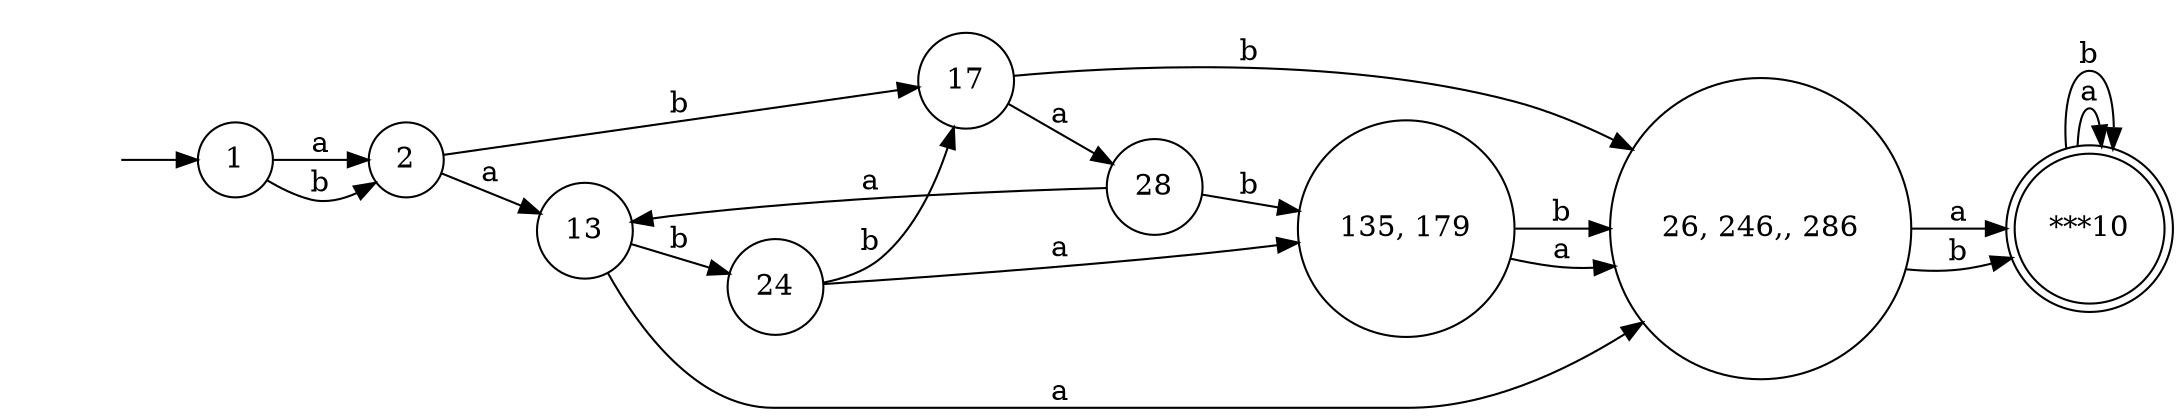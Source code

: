 digraph {
  rankdir=LR;
  node [shape = none, label=""]; 0;
  node [shape = circle, label="1"]; 1;
  node [shape = circle, label="2"]; 2;
  node [shape = circle, label="13"]; 13;
  node [shape = circle, label="17"]; 17;
  node [shape = circle, label="24"]; 24;
  node [shape = circle, label="28"]; 28;
  node [shape = circle, label="135, 179"]; 135;
  node [shape = circle, label="26, 246,, 286"]; 26;
  node [shape = doublecircle, label="***10"]; 1310;
  0 -> 1 [label=""]
  1 -> 2 [label = "a"];
  1 -> 2 [label = "b"];
  2 -> 13 [label = "a"];
  2 -> 17 [label = "b"];
  13 -> 26 [label = "a"];
  13 -> 24 [label = "b"];
  17 -> 28 [label = "a"];
  17 -> 26 [label = "b"];
  26 -> 1310 [label = "a"];
  26 -> 1310 [label = "b"];
  24 -> 135 [label = "a"];
  24 -> 17 [label = "b"];
  28 -> 13 [label = "a"];
  28 -> 135 [label = "b"];
  1310 -> 1310 [label = "a"];
  1310 -> 1310 [label = "b"];
  135 -> 26 [label = "a"];
  135 -> 26 [label = "b"];
}

